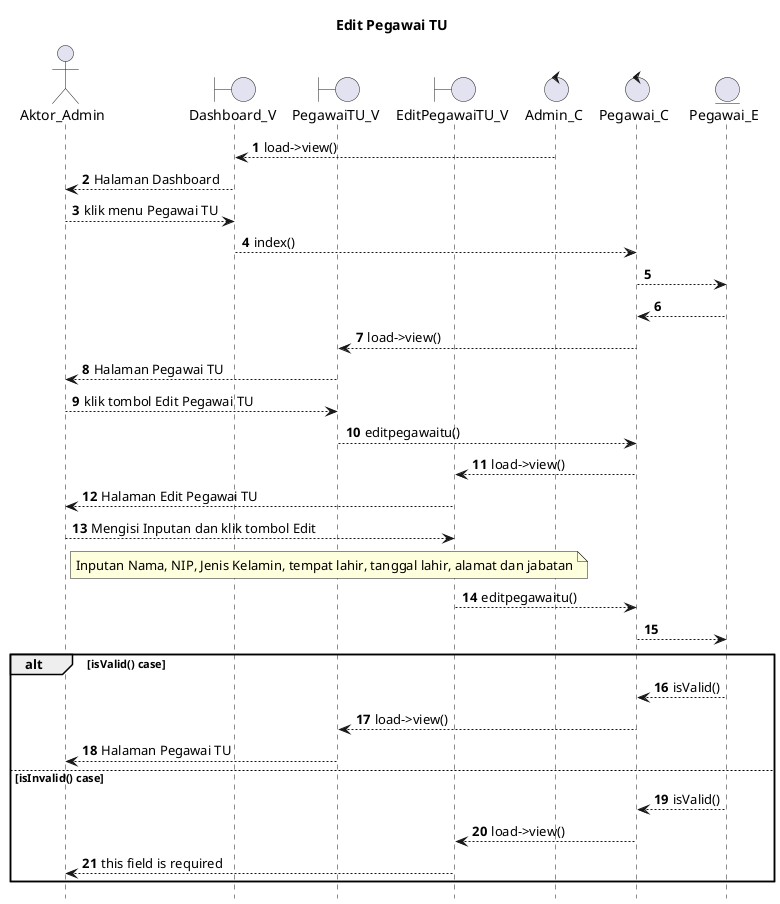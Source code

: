 @startuml

autonumber
hide footbox
title Edit Pegawai TU

Actor Aktor_Admin
boundary Dashboard_V
boundary PegawaiTU_V
boundary EditPegawaiTU_V
control Admin_C
control Pegawai_C
Entity Pegawai_E

Admin_C --> Dashboard_V: load->view()
Dashboard_V --> Aktor_Admin: Halaman Dashboard
Aktor_Admin --> Dashboard_V: klik menu Pegawai TU
Dashboard_V --> Pegawai_C: index()
Pegawai_C --> Pegawai_E:
    
    Pegawai_E --> Pegawai_C:
    Pegawai_C --> PegawaiTU_V: load->view()
    PegawaiTU_V --> Aktor_Admin: Halaman Pegawai TU

Aktor_Admin --> PegawaiTU_V: klik tombol Edit Pegawai TU
PegawaiTU_V --> Pegawai_C: editpegawaitu()
Pegawai_C --> EditPegawaiTU_V: load->view()
EditPegawaiTU_V --> Aktor_Admin: Halaman Edit Pegawai TU

Aktor_Admin --> EditPegawaiTU_V: Mengisi Inputan dan klik tombol Edit
    note right of Aktor_Admin
        Inputan Nama, NIP, Jenis Kelamin, tempat lahir, tanggal lahir, alamat dan jabatan
            end note
EditPegawaiTU_V --> Pegawai_C: editpegawaitu()
Pegawai_C --> Pegawai_E:

alt isValid() case
    
    Pegawai_E --> Pegawai_C: isValid()
    Pegawai_C --> PegawaiTU_V: load->view()
    PegawaiTU_V --> Aktor_Admin: Halaman Pegawai TU

else isInvalid() case
    
    Pegawai_E --> Pegawai_C: isValid()
    Pegawai_C --> EditPegawaiTU_V: load->view()
    EditPegawaiTU_V --> Aktor_Admin: this field is required

end
@enduml